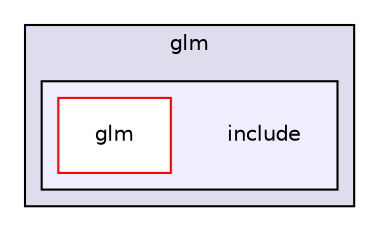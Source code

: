 digraph "ext/glm/include" {
  compound=true
  node [ fontsize="10", fontname="Helvetica"];
  edge [ labelfontsize="10", labelfontname="Helvetica"];
  subgraph clusterdir_7c01028f186bec8b42759a81a5d7b70c {
    graph [ bgcolor="#ddddee", pencolor="black", label="glm" fontname="Helvetica", fontsize="10", URL="dir_7c01028f186bec8b42759a81a5d7b70c.html"]
  subgraph clusterdir_0d7973fa42f958be35f77eea0a75a690 {
    graph [ bgcolor="#eeeeff", pencolor="black", label="" URL="dir_0d7973fa42f958be35f77eea0a75a690.html"];
    dir_0d7973fa42f958be35f77eea0a75a690 [shape=plaintext label="include"];
    dir_5e3e1676353fee57746f5676f84e3263 [shape=box label="glm" color="red" fillcolor="white" style="filled" URL="dir_5e3e1676353fee57746f5676f84e3263.html"];
  }
  }
}

